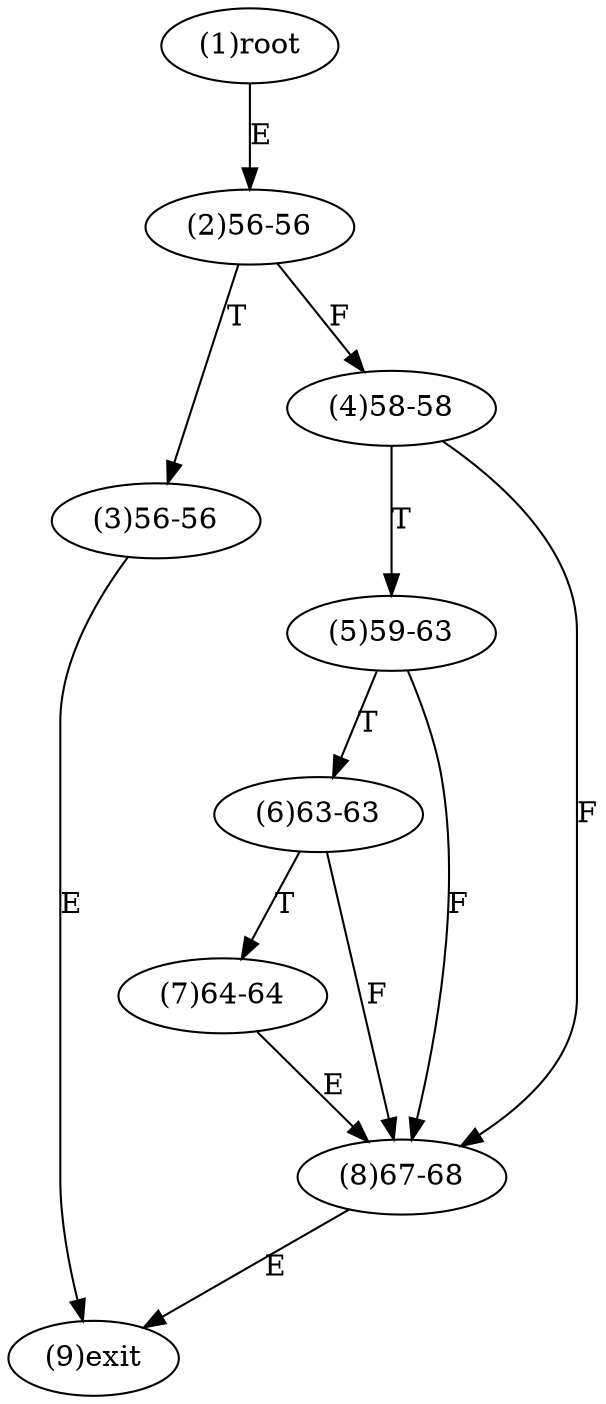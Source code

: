 digraph "" { 
1[ label="(1)root"];
2[ label="(2)56-56"];
3[ label="(3)56-56"];
4[ label="(4)58-58"];
5[ label="(5)59-63"];
6[ label="(6)63-63"];
7[ label="(7)64-64"];
8[ label="(8)67-68"];
9[ label="(9)exit"];
1->2[ label="E"];
2->4[ label="F"];
2->3[ label="T"];
3->9[ label="E"];
4->8[ label="F"];
4->5[ label="T"];
5->8[ label="F"];
5->6[ label="T"];
6->8[ label="F"];
6->7[ label="T"];
7->8[ label="E"];
8->9[ label="E"];
}